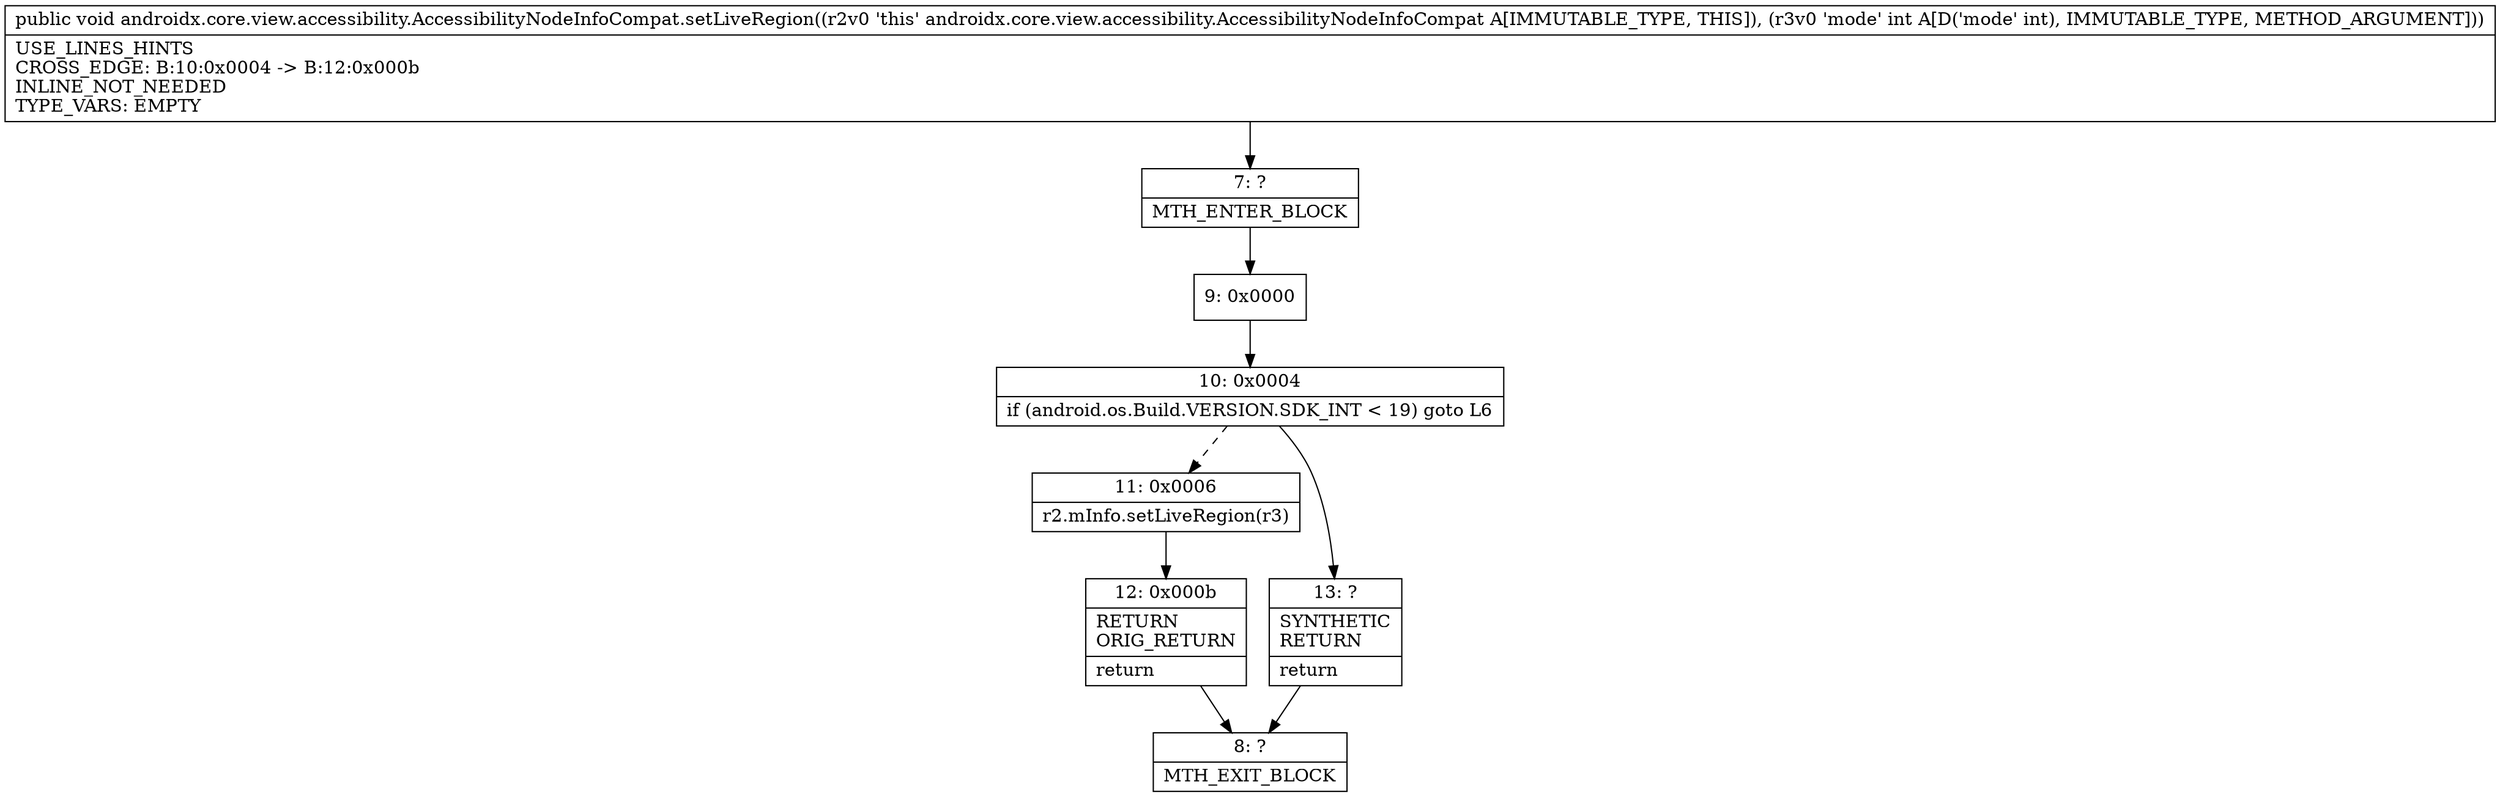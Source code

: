 digraph "CFG forandroidx.core.view.accessibility.AccessibilityNodeInfoCompat.setLiveRegion(I)V" {
Node_7 [shape=record,label="{7\:\ ?|MTH_ENTER_BLOCK\l}"];
Node_9 [shape=record,label="{9\:\ 0x0000}"];
Node_10 [shape=record,label="{10\:\ 0x0004|if (android.os.Build.VERSION.SDK_INT \< 19) goto L6\l}"];
Node_11 [shape=record,label="{11\:\ 0x0006|r2.mInfo.setLiveRegion(r3)\l}"];
Node_12 [shape=record,label="{12\:\ 0x000b|RETURN\lORIG_RETURN\l|return\l}"];
Node_8 [shape=record,label="{8\:\ ?|MTH_EXIT_BLOCK\l}"];
Node_13 [shape=record,label="{13\:\ ?|SYNTHETIC\lRETURN\l|return\l}"];
MethodNode[shape=record,label="{public void androidx.core.view.accessibility.AccessibilityNodeInfoCompat.setLiveRegion((r2v0 'this' androidx.core.view.accessibility.AccessibilityNodeInfoCompat A[IMMUTABLE_TYPE, THIS]), (r3v0 'mode' int A[D('mode' int), IMMUTABLE_TYPE, METHOD_ARGUMENT]))  | USE_LINES_HINTS\lCROSS_EDGE: B:10:0x0004 \-\> B:12:0x000b\lINLINE_NOT_NEEDED\lTYPE_VARS: EMPTY\l}"];
MethodNode -> Node_7;Node_7 -> Node_9;
Node_9 -> Node_10;
Node_10 -> Node_11[style=dashed];
Node_10 -> Node_13;
Node_11 -> Node_12;
Node_12 -> Node_8;
Node_13 -> Node_8;
}

